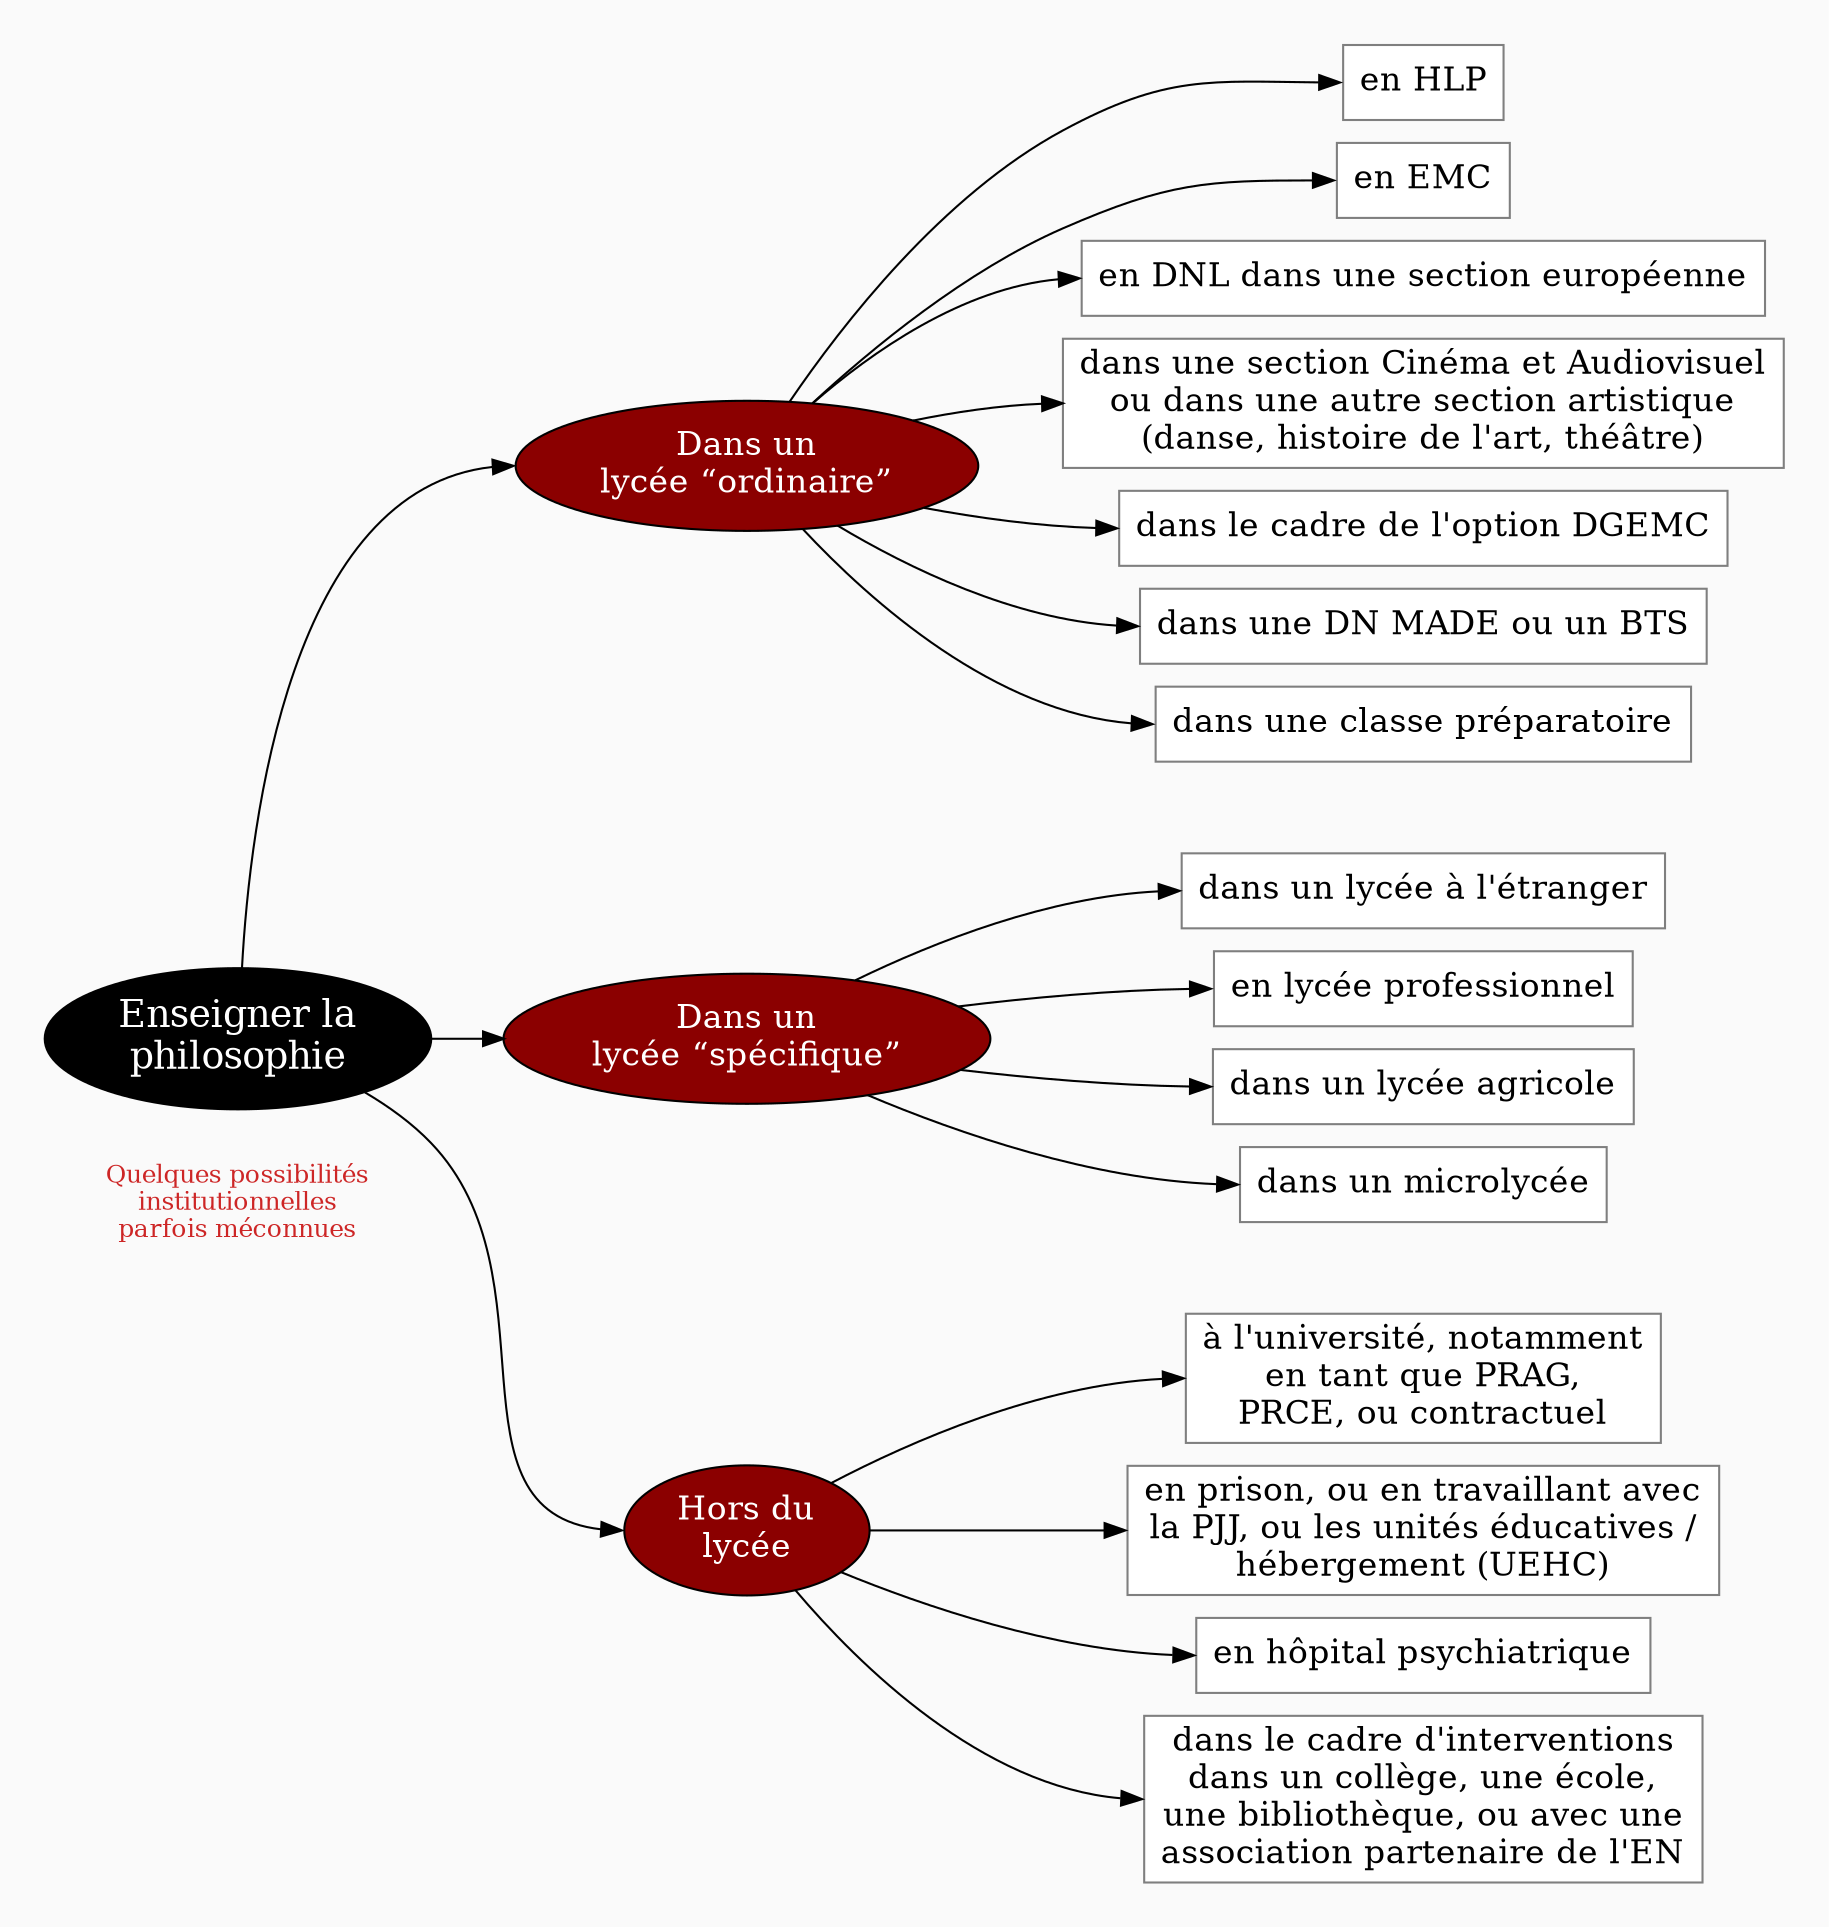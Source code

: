digraph G {
// Template : diagram
// Usage : 
rankdir=LR
splines=true
//splines=curved
bgcolor=grey98
pad=0.3
style=filled
edge[minlen=4]
node[style=filled, fontcolor=white]
ranksep=0.1
nodesep=0.15

// NIVEAU 1
node[fillcolor=12, fontsize=18]
a1[label="Enseigner la
philosophie"]

// NIVEAU 2
node[fillcolor=red4, fontsize=16]
a1->{
b1[label="Dans un
lycée “ordinaire”"]    
b2[label="Dans un
lycée “spécifique”"]    
b3[label="Hors du
lycée"]
}[headport=w]

node[fontcolor=black]
// NIVEAU 3 (sans intermédiaire)
node [shape=box, fillcolor=white, color=grey50]
// c1[label=""]
b1->{ca1,ca2,ca3,ca4,ca5, ca6, ca7}[headport=w]
ca1[label="en HLP"]
ca2[label="en EMC"]
ca3[label="en DNL dans une section européenne"]
ca4[label="dans une section Cinéma et Audiovisuel
ou dans une autre section artistique
(danse, histoire de l'art, théâtre)"]
ca5[label="dans le cadre de l'option DGEMC"]

ca6[label="dans une DN MADE ou un BTS"]
ca7[label="dans une classe préparatoire"]

b2->{cb1,cb2, cb3, cb4}[headport=w]
cb1[label="dans un lycée à l'étranger"]
cb2[label="en lycée professionnel"]
cb3[label="dans un lycée agricole"]
cb4[label="dans un microlycée"]

b3->{cc1,cc2,cc3, cc4}[headport=w]
cc1[label="à l'université, notamment
en tant que PRAG,
PRCE, ou contractuel"]
cc2[label="en prison, ou en travaillant avec
la PJJ, ou les unités éducatives /
hébergement (UEHC)"]
cc3[label="en hôpital psychiatrique"]
cc4[label="dans le cadre d'interventions
dans un collège, une école,
une bibliothèque, ou avec une
association partenaire de l'EN"]

{rank=same;ca7->cb1[style=invis]}
{rank=same;cb4->cc1[style=invis]}

// INTERMÉDIAIRE AVANT NIVEAU 3
node[fillcolor=grey78, shape=oval]
// [arrowhead=none]
// bc1[label=""]

// NIVEAU 3 (avec intermédiaire)
node[fillcolor=white, shape=box, color=grey50]
// c1[label=""]

// NIVEAU 4
node[style="filled,rounded", fillcolor=white, shape=box, color=grey50]
// d1[label=""]



// ÉTIQUETTES EN ROUGE
node[shape=plaintext, fontcolor=firebrick3, fillcolor=grey98, fontsize=12]
// e1[label=< <B>= Titre</B><BR /><BR />Contenu<BR /> >]
// e1[label=""]
// ->e1[minlen=1, style=invis]

{rank=same;a1->e1[minlen=2, style=invis]}
e1[label="Quelques possibilités
institutionnelles
parfois méconnues"]

// REMARQUES EN BLEU
node[color=blue, shape=box, margin=0.07, fontcolor=black, fontsize=12, style="dashed", penwidth=0.6]
edge[color=blue, arrowhead="none", xlabel="", style="dashed", penwidth=0.6]
// r1[label=""]
// {rank=same;->r1}
// {rank=same;r1->[dir=back]}

}
